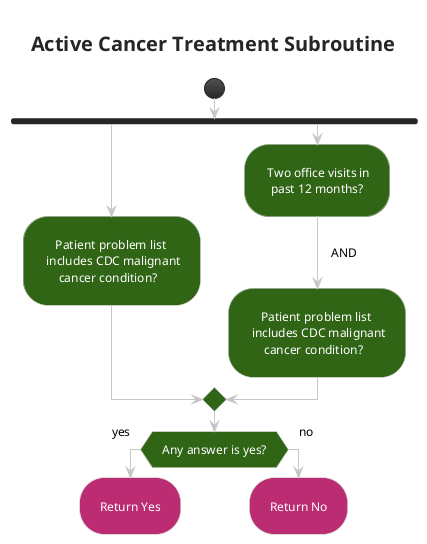 @startuml subroutine_active_cancer_treatment
!theme carbon-gray
skinparam ActivityBackgroundColor #306516
<style>
activityDiagram {
 FontColor white
 RoundCorner 50
 arrow {
  FontColor: Black
 }
 diamond {
  BackgroundColor #306516
 }
}
</style>
title Active Cancer Treatment Subroutine
start
fork
:    Patient problem list\n includes CDC malignant\n     cancer condition?;
fork again
: Two office visits in\n  past 12 months?;
-> AND;
:    Patient problem list\n includes CDC malignant\n     cancer condition?;
end merge
if (Any answer is yes?) then (yes)
#BC2C73:Return Yes;
kill
else (no)
#BC2C73:Return No;
kill
@enduml